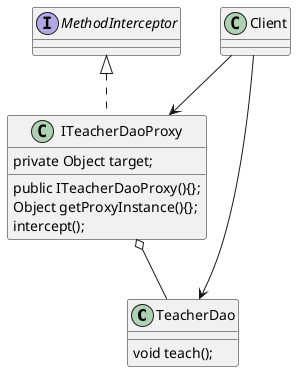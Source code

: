 @startuml
'https://plantuml.com/class-diagram

/'源对象-被代理的对象'/
class TeacherDao{
    void teach();
}
/'拦截器接口'/
interface MethodInterceptor{}
/'代理'/
class ITeacherDaoProxy{
    /'代理对象'/
    private Object target;
    /'构造器'/
    public ITeacherDaoProxy(){};
    /'返回代理对象'/
    Object getProxyInstance(){};
    /'重写拦截方法，实现对目标对象的方法调用'/
    intercept();
}
/'实现'/
MethodInterceptor <|.. ITeacherDaoProxy
/'客户端'/
class Client{}


ITeacherDaoProxy o-- TeacherDao
Client --> ITeacherDaoProxy
Client --> TeacherDao
@enduml